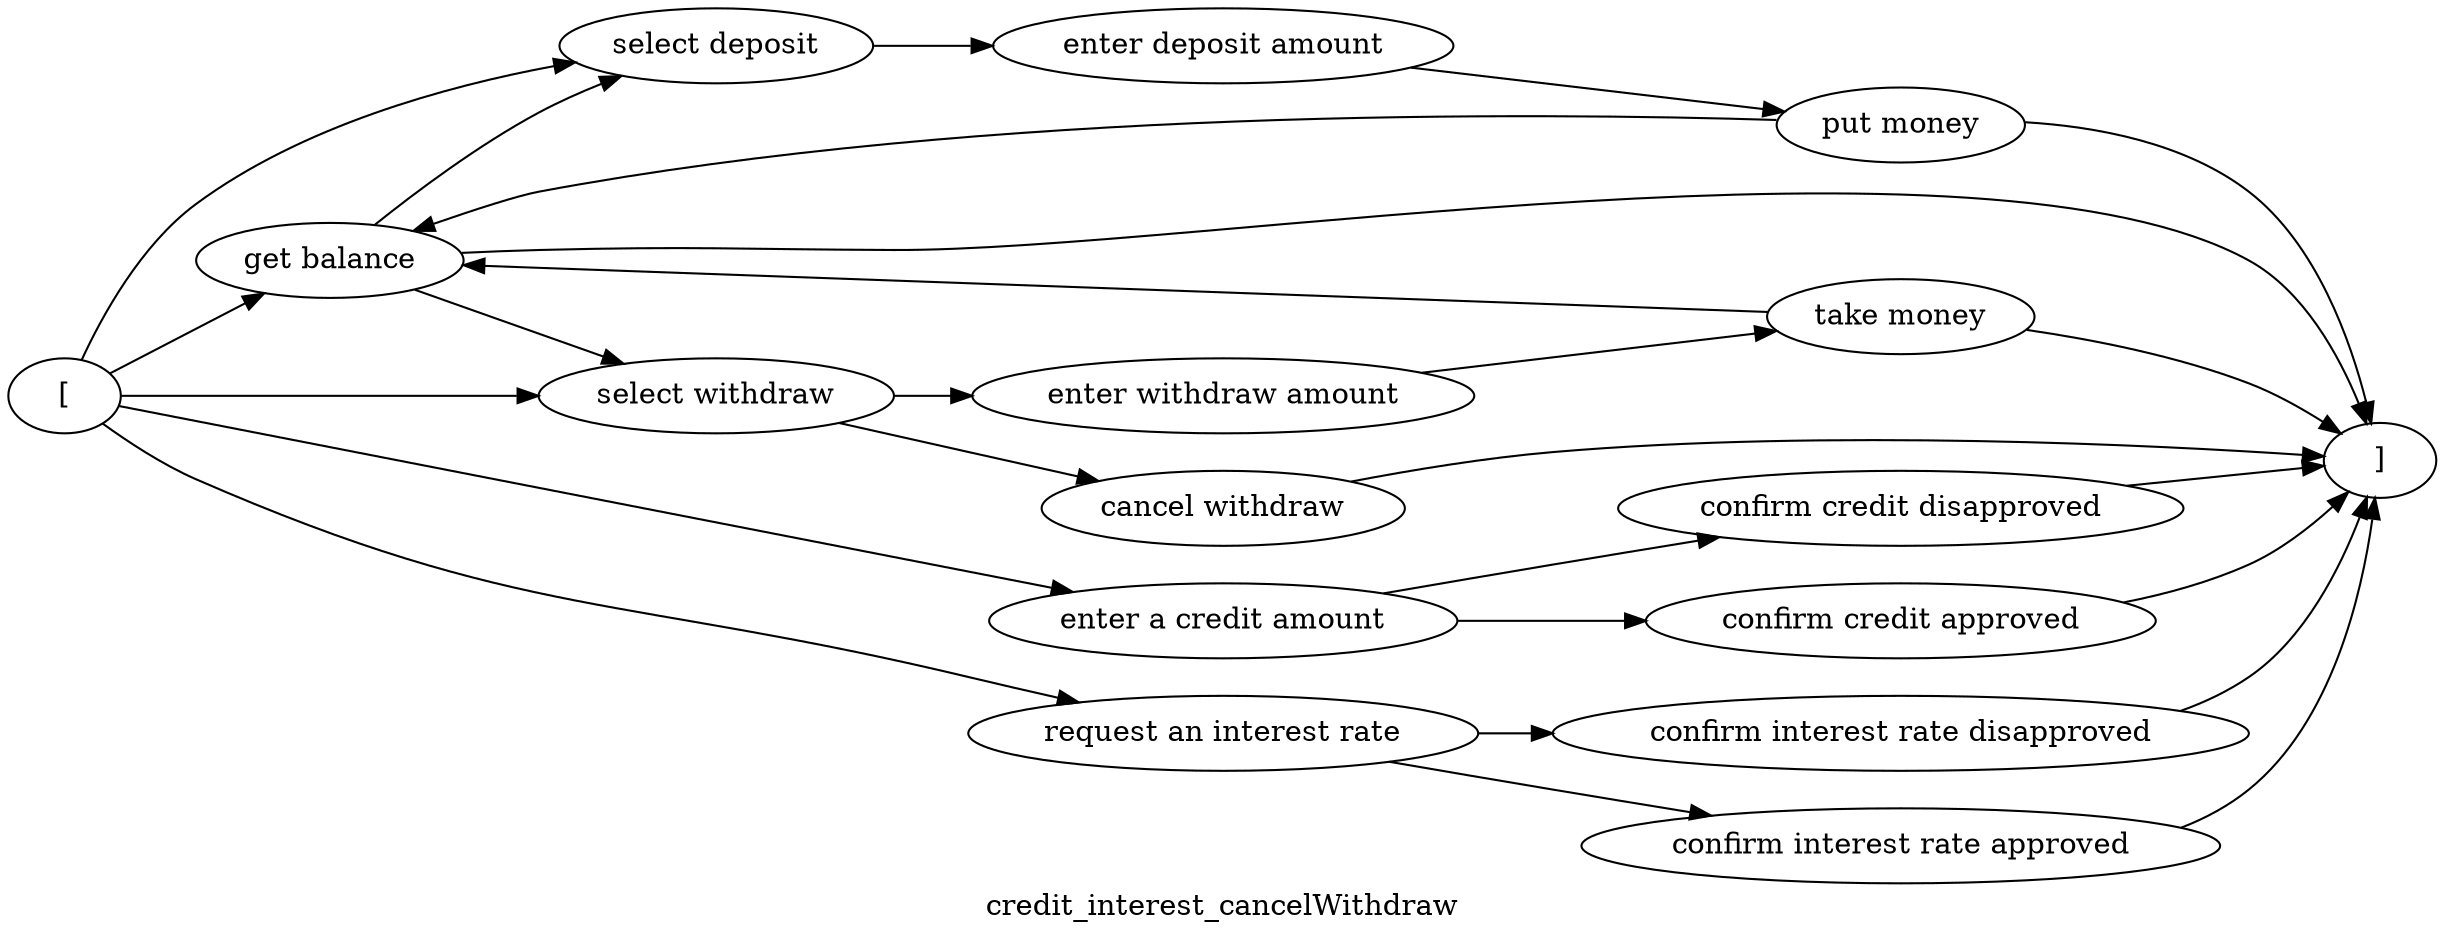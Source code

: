 digraph G {
rankdir = LR
label = "credit_interest_cancelWithdraw";
esg31_vertex2 -> esg31_vertex1;
esg31_vertex0 -> esg31_vertex2;
esg31_vertex2 -> esg31_vertex3;
esg31_vertex0 -> esg31_vertex3;
esg31_vertex3 -> esg31_vertex4;
esg31_vertex4 -> esg31_vertex5;
esg31_vertex5 -> esg31_vertex1;
esg31_vertex5 -> esg31_vertex2;
esg31_vertex2 -> esg31_vertex6;
esg31_vertex0 -> esg31_vertex6;
esg31_vertex6 -> esg31_vertex7;
esg31_vertex7 -> esg31_vertex8;
esg31_vertex8 -> esg31_vertex1;
esg31_vertex8 -> esg31_vertex2;
esg31_vertex0 -> esg31_vertex9;
esg31_vertex10 -> esg31_vertex1;
esg31_vertex9 -> esg31_vertex10;
esg31_vertex9 -> esg31_vertex11;
esg31_vertex11 -> esg31_vertex1;
esg31_vertex0 -> esg31_vertex12;
esg31_vertex13 -> esg31_vertex1;
esg31_vertex12 -> esg31_vertex13;
esg31_vertex12 -> esg31_vertex14;
esg31_vertex14 -> esg31_vertex1;
esg31_vertex6 -> esg31_vertex15;
esg31_vertex15 -> esg31_vertex1;
esg31_vertex2 [label = "get balance"]
esg31_vertex1 [label = "]"]
esg31_vertex0 [label = "["]
esg31_vertex3 [label = "select deposit"]
esg31_vertex4 [label = "enter deposit amount"]
esg31_vertex5 [label = "put money"]
esg31_vertex6 [label = "select withdraw"]
esg31_vertex7 [label = "enter withdraw amount"]
esg31_vertex8 [label = "take money"]
esg31_vertex9 [label = "enter a credit amount"]
esg31_vertex10 [label = "confirm credit approved"]
esg31_vertex11 [label = "confirm credit disapproved"]
esg31_vertex12 [label = "request an interest rate"]
esg31_vertex13 [label = "confirm interest rate approved"]
esg31_vertex14 [label = "confirm interest rate disapproved"]
esg31_vertex15 [label = "cancel withdraw"]
}
